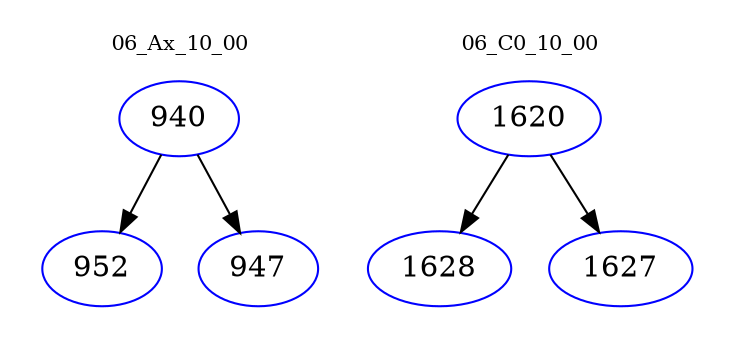 digraph{
subgraph cluster_0 {
color = white
label = "06_Ax_10_00";
fontsize=10;
T0_940 [label="940", color="blue"]
T0_940 -> T0_952 [color="black"]
T0_952 [label="952", color="blue"]
T0_940 -> T0_947 [color="black"]
T0_947 [label="947", color="blue"]
}
subgraph cluster_1 {
color = white
label = "06_C0_10_00";
fontsize=10;
T1_1620 [label="1620", color="blue"]
T1_1620 -> T1_1628 [color="black"]
T1_1628 [label="1628", color="blue"]
T1_1620 -> T1_1627 [color="black"]
T1_1627 [label="1627", color="blue"]
}
}
